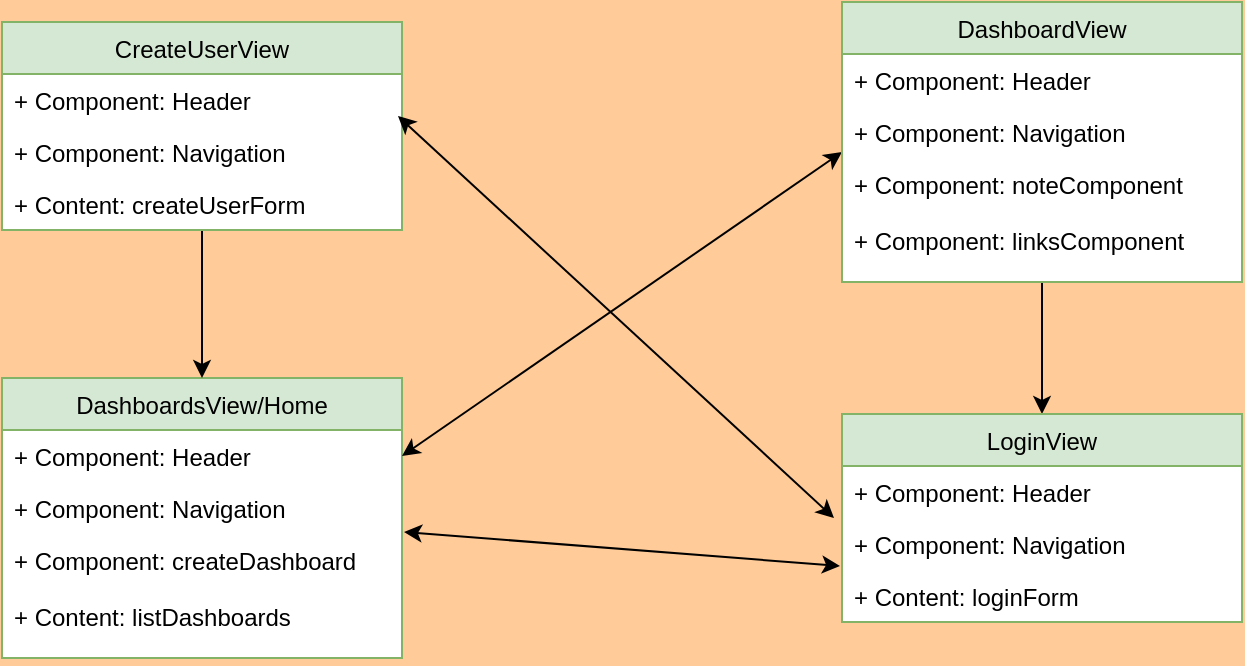 <mxfile version="13.4.3" type="device"><diagram id="D0fz8pzliQo63UY9qiH6" name="Page-1"><mxGraphModel dx="1422" dy="798" grid="1" gridSize="10" guides="1" tooltips="1" connect="1" arrows="1" fold="1" page="1" pageScale="1" pageWidth="850" pageHeight="1100" background="#FFCC99" math="0" shadow="0"><root><mxCell id="0"/><mxCell id="1" parent="0"/><mxCell id="Fhwl_4L05vTO3hzXVFD5-25" style="edgeStyle=none;rounded=0;orthogonalLoop=1;jettySize=auto;html=1;entryX=0.5;entryY=0;entryDx=0;entryDy=0;" edge="1" parent="1" source="Fhwl_4L05vTO3hzXVFD5-15" target="Fhwl_4L05vTO3hzXVFD5-3"><mxGeometry relative="1" as="geometry"/></mxCell><mxCell id="Fhwl_4L05vTO3hzXVFD5-11" value="DashboardsView/Home" style="swimlane;fontStyle=0;childLayout=stackLayout;horizontal=1;startSize=26;horizontalStack=0;resizeParent=1;resizeParentMax=0;resizeLast=0;collapsible=1;marginBottom=0;swimlaneFillColor=#ffffff;fillColor=#d5e8d4;strokeColor=#82b366;" vertex="1" parent="1"><mxGeometry x="150" y="248" width="200" height="140" as="geometry"/></mxCell><mxCell id="Fhwl_4L05vTO3hzXVFD5-12" value="+ Component: Header" style="text;strokeColor=none;fillColor=none;align=left;verticalAlign=top;spacingLeft=4;spacingRight=4;overflow=hidden;rotatable=0;points=[[0,0.5],[1,0.5]];portConstraint=eastwest;" vertex="1" parent="Fhwl_4L05vTO3hzXVFD5-11"><mxGeometry y="26" width="200" height="26" as="geometry"/></mxCell><mxCell id="Fhwl_4L05vTO3hzXVFD5-13" value="+ Component: Navigation" style="text;strokeColor=none;fillColor=none;align=left;verticalAlign=top;spacingLeft=4;spacingRight=4;overflow=hidden;rotatable=0;points=[[0,0.5],[1,0.5]];portConstraint=eastwest;" vertex="1" parent="Fhwl_4L05vTO3hzXVFD5-11"><mxGeometry y="52" width="200" height="26" as="geometry"/></mxCell><mxCell id="Fhwl_4L05vTO3hzXVFD5-14" value="+ Component: createDashboard&#10;&#10;+ Content: listDashboards" style="text;strokeColor=none;fillColor=none;align=left;verticalAlign=top;spacingLeft=4;spacingRight=4;overflow=hidden;rotatable=0;points=[[0,0.5],[1,0.5]];portConstraint=eastwest;" vertex="1" parent="Fhwl_4L05vTO3hzXVFD5-11"><mxGeometry y="78" width="200" height="62" as="geometry"/></mxCell><mxCell id="Fhwl_4L05vTO3hzXVFD5-26" style="edgeStyle=none;rounded=0;orthogonalLoop=1;jettySize=auto;html=1;entryX=0.5;entryY=0;entryDx=0;entryDy=0;" edge="1" parent="1" source="Fhwl_4L05vTO3hzXVFD5-7" target="Fhwl_4L05vTO3hzXVFD5-11"><mxGeometry relative="1" as="geometry"/></mxCell><mxCell id="Fhwl_4L05vTO3hzXVFD5-7" value="CreateUserView" style="swimlane;fontStyle=0;childLayout=stackLayout;horizontal=1;startSize=26;horizontalStack=0;resizeParent=1;resizeParentMax=0;resizeLast=0;collapsible=1;marginBottom=0;swimlaneFillColor=#ffffff;fillColor=#d5e8d4;strokeColor=#82b366;" vertex="1" parent="1"><mxGeometry x="150" y="70" width="200" height="104" as="geometry"/></mxCell><mxCell id="Fhwl_4L05vTO3hzXVFD5-8" value="+ Component: Header" style="text;strokeColor=none;fillColor=none;align=left;verticalAlign=top;spacingLeft=4;spacingRight=4;overflow=hidden;rotatable=0;points=[[0,0.5],[1,0.5]];portConstraint=eastwest;" vertex="1" parent="Fhwl_4L05vTO3hzXVFD5-7"><mxGeometry y="26" width="200" height="26" as="geometry"/></mxCell><mxCell id="Fhwl_4L05vTO3hzXVFD5-9" value="+ Component: Navigation" style="text;strokeColor=none;fillColor=none;align=left;verticalAlign=top;spacingLeft=4;spacingRight=4;overflow=hidden;rotatable=0;points=[[0,0.5],[1,0.5]];portConstraint=eastwest;" vertex="1" parent="Fhwl_4L05vTO3hzXVFD5-7"><mxGeometry y="52" width="200" height="26" as="geometry"/></mxCell><mxCell id="Fhwl_4L05vTO3hzXVFD5-10" value="+ Content: createUserForm" style="text;strokeColor=none;fillColor=none;align=left;verticalAlign=top;spacingLeft=4;spacingRight=4;overflow=hidden;rotatable=0;points=[[0,0.5],[1,0.5]];portConstraint=eastwest;" vertex="1" parent="Fhwl_4L05vTO3hzXVFD5-7"><mxGeometry y="78" width="200" height="26" as="geometry"/></mxCell><mxCell id="Fhwl_4L05vTO3hzXVFD5-22" value="" style="endArrow=classic;startArrow=classic;html=1;entryX=-0.02;entryY=1;entryDx=0;entryDy=0;entryPerimeter=0;exitX=0.99;exitY=-0.192;exitDx=0;exitDy=0;exitPerimeter=0;" edge="1" parent="1" source="Fhwl_4L05vTO3hzXVFD5-9" target="Fhwl_4L05vTO3hzXVFD5-4"><mxGeometry width="50" height="50" relative="1" as="geometry"><mxPoint x="470" y="200" as="sourcePoint"/><mxPoint x="520" y="150" as="targetPoint"/></mxGeometry></mxCell><mxCell id="Fhwl_4L05vTO3hzXVFD5-23" value="" style="endArrow=classic;startArrow=classic;html=1;entryX=0;entryY=-0.048;entryDx=0;entryDy=0;entryPerimeter=0;exitX=1;exitY=0.5;exitDx=0;exitDy=0;" edge="1" parent="1" source="Fhwl_4L05vTO3hzXVFD5-12" target="Fhwl_4L05vTO3hzXVFD5-18"><mxGeometry width="50" height="50" relative="1" as="geometry"><mxPoint x="500" y="200" as="sourcePoint"/><mxPoint x="550" y="150" as="targetPoint"/></mxGeometry></mxCell><mxCell id="Fhwl_4L05vTO3hzXVFD5-24" value="" style="endArrow=classic;startArrow=classic;html=1;exitX=1.005;exitY=-0.016;exitDx=0;exitDy=0;exitPerimeter=0;entryX=-0.005;entryY=0.923;entryDx=0;entryDy=0;entryPerimeter=0;" edge="1" parent="1" source="Fhwl_4L05vTO3hzXVFD5-14" target="Fhwl_4L05vTO3hzXVFD5-5"><mxGeometry width="50" height="50" relative="1" as="geometry"><mxPoint x="450" y="350" as="sourcePoint"/><mxPoint x="500" y="300" as="targetPoint"/></mxGeometry></mxCell><mxCell id="Fhwl_4L05vTO3hzXVFD5-15" value="DashboardView" style="swimlane;fontStyle=0;childLayout=stackLayout;horizontal=1;startSize=26;horizontalStack=0;resizeParent=1;resizeParentMax=0;resizeLast=0;collapsible=1;marginBottom=0;swimlaneFillColor=#ffffff;fillColor=#d5e8d4;strokeColor=#82b366;" vertex="1" parent="1"><mxGeometry x="570" y="60" width="200" height="140" as="geometry"/></mxCell><mxCell id="Fhwl_4L05vTO3hzXVFD5-16" value="+ Component: Header" style="text;strokeColor=none;fillColor=none;align=left;verticalAlign=top;spacingLeft=4;spacingRight=4;overflow=hidden;rotatable=0;points=[[0,0.5],[1,0.5]];portConstraint=eastwest;" vertex="1" parent="Fhwl_4L05vTO3hzXVFD5-15"><mxGeometry y="26" width="200" height="26" as="geometry"/></mxCell><mxCell id="Fhwl_4L05vTO3hzXVFD5-17" value="+ Component: Navigation" style="text;strokeColor=none;fillColor=none;align=left;verticalAlign=top;spacingLeft=4;spacingRight=4;overflow=hidden;rotatable=0;points=[[0,0.5],[1,0.5]];portConstraint=eastwest;" vertex="1" parent="Fhwl_4L05vTO3hzXVFD5-15"><mxGeometry y="52" width="200" height="26" as="geometry"/></mxCell><mxCell id="Fhwl_4L05vTO3hzXVFD5-18" value="+ Component: noteComponent&#10;&#10;+ Component: linksComponent" style="text;strokeColor=none;fillColor=none;align=left;verticalAlign=top;spacingLeft=4;spacingRight=4;overflow=hidden;rotatable=0;points=[[0,0.5],[1,0.5]];portConstraint=eastwest;" vertex="1" parent="Fhwl_4L05vTO3hzXVFD5-15"><mxGeometry y="78" width="200" height="62" as="geometry"/></mxCell><mxCell id="Fhwl_4L05vTO3hzXVFD5-3" value="LoginView" style="swimlane;fontStyle=0;childLayout=stackLayout;horizontal=1;startSize=26;horizontalStack=0;resizeParent=1;resizeParentMax=0;resizeLast=0;collapsible=1;marginBottom=0;swimlaneFillColor=#ffffff;fillColor=#d5e8d4;strokeColor=#82b366;" vertex="1" parent="1"><mxGeometry x="570" y="266" width="200" height="104" as="geometry"/></mxCell><mxCell id="Fhwl_4L05vTO3hzXVFD5-4" value="+ Component: Header" style="text;strokeColor=none;fillColor=none;align=left;verticalAlign=top;spacingLeft=4;spacingRight=4;overflow=hidden;rotatable=0;points=[[0,0.5],[1,0.5]];portConstraint=eastwest;" vertex="1" parent="Fhwl_4L05vTO3hzXVFD5-3"><mxGeometry y="26" width="200" height="26" as="geometry"/></mxCell><mxCell id="Fhwl_4L05vTO3hzXVFD5-5" value="+ Component: Navigation" style="text;strokeColor=none;fillColor=none;align=left;verticalAlign=top;spacingLeft=4;spacingRight=4;overflow=hidden;rotatable=0;points=[[0,0.5],[1,0.5]];portConstraint=eastwest;" vertex="1" parent="Fhwl_4L05vTO3hzXVFD5-3"><mxGeometry y="52" width="200" height="26" as="geometry"/></mxCell><mxCell id="Fhwl_4L05vTO3hzXVFD5-6" value="+ Content: loginForm" style="text;strokeColor=none;fillColor=none;align=left;verticalAlign=top;spacingLeft=4;spacingRight=4;overflow=hidden;rotatable=0;points=[[0,0.5],[1,0.5]];portConstraint=eastwest;" vertex="1" parent="Fhwl_4L05vTO3hzXVFD5-3"><mxGeometry y="78" width="200" height="26" as="geometry"/></mxCell></root></mxGraphModel></diagram></mxfile>